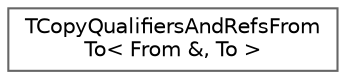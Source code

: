digraph "Graphical Class Hierarchy"
{
 // INTERACTIVE_SVG=YES
 // LATEX_PDF_SIZE
  bgcolor="transparent";
  edge [fontname=Helvetica,fontsize=10,labelfontname=Helvetica,labelfontsize=10];
  node [fontname=Helvetica,fontsize=10,shape=box,height=0.2,width=0.4];
  rankdir="LR";
  Node0 [id="Node000000",label="TCopyQualifiersAndRefsFrom\lTo\< From &, To \>",height=0.2,width=0.4,color="grey40", fillcolor="white", style="filled",URL="$d2/d45/structTCopyQualifiersAndRefsFromTo_3_01From_01_6_00_01To_01_4.html",tooltip=" "];
}
